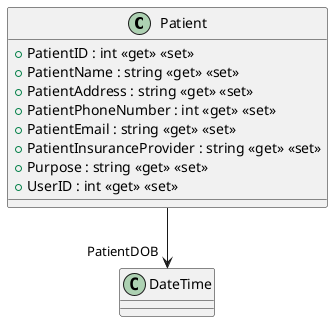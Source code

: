 @startuml
class Patient {
    + PatientID : int <<get>> <<set>>
    + PatientName : string <<get>> <<set>>
    + PatientAddress : string <<get>> <<set>>
    + PatientPhoneNumber : int <<get>> <<set>>
    + PatientEmail : string <<get>> <<set>>
    + PatientInsuranceProvider : string <<get>> <<set>>
    + Purpose : string <<get>> <<set>>
    + UserID : int <<get>> <<set>>
}
Patient --> "PatientDOB" DateTime
@enduml
